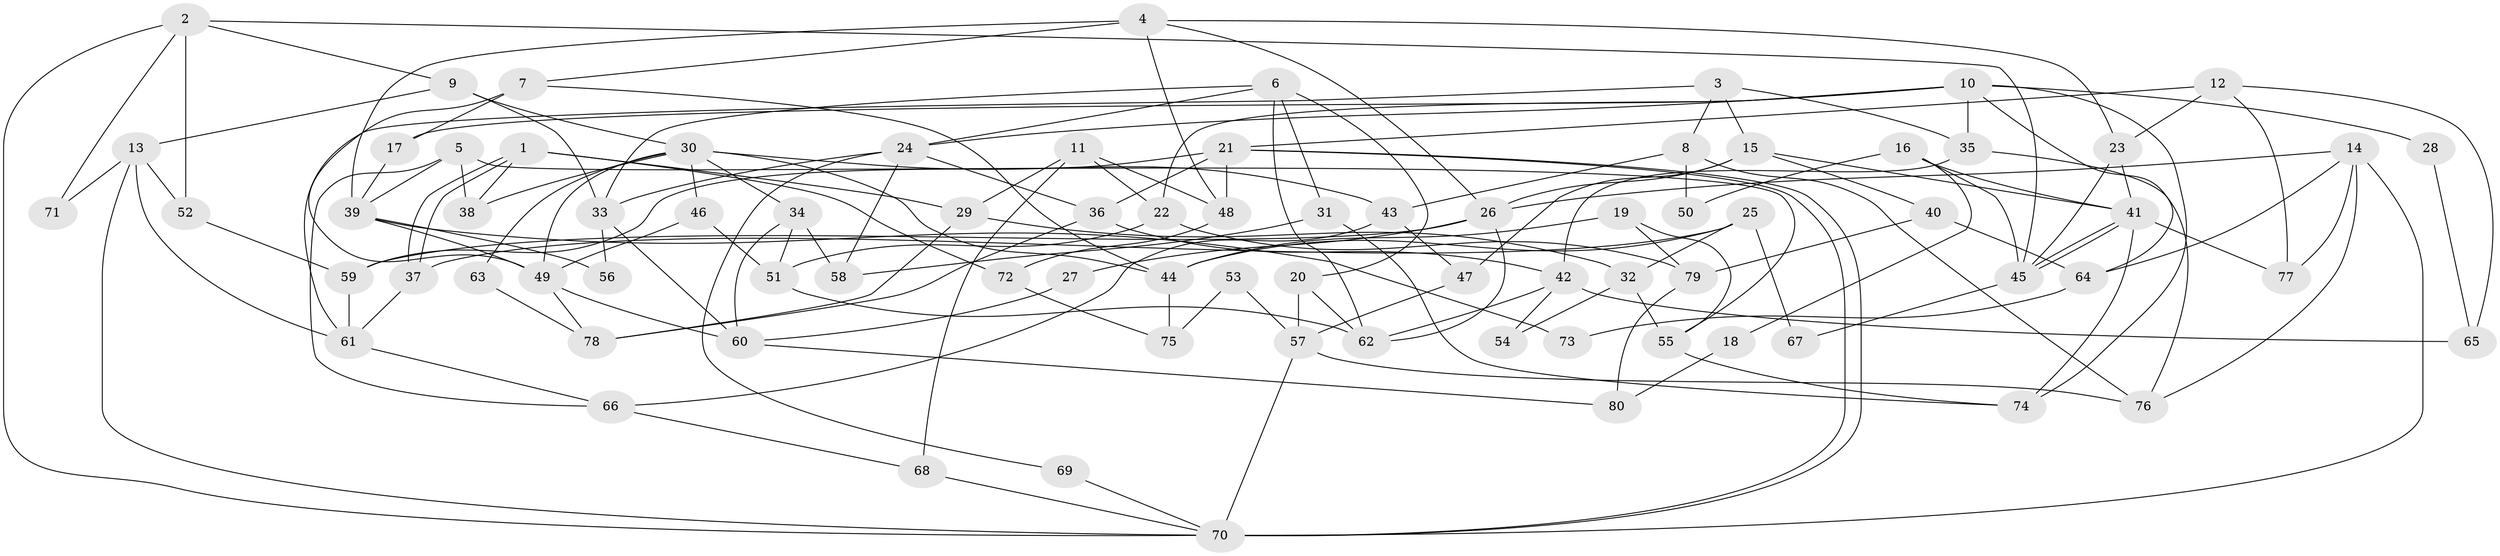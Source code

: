 // coarse degree distribution, {4: 0.0625, 3: 0.15625, 2: 0.25, 5: 0.3125, 8: 0.125, 10: 0.03125, 6: 0.03125, 11: 0.03125}
// Generated by graph-tools (version 1.1) at 2025/52/03/04/25 21:52:34]
// undirected, 80 vertices, 160 edges
graph export_dot {
graph [start="1"]
  node [color=gray90,style=filled];
  1;
  2;
  3;
  4;
  5;
  6;
  7;
  8;
  9;
  10;
  11;
  12;
  13;
  14;
  15;
  16;
  17;
  18;
  19;
  20;
  21;
  22;
  23;
  24;
  25;
  26;
  27;
  28;
  29;
  30;
  31;
  32;
  33;
  34;
  35;
  36;
  37;
  38;
  39;
  40;
  41;
  42;
  43;
  44;
  45;
  46;
  47;
  48;
  49;
  50;
  51;
  52;
  53;
  54;
  55;
  56;
  57;
  58;
  59;
  60;
  61;
  62;
  63;
  64;
  65;
  66;
  67;
  68;
  69;
  70;
  71;
  72;
  73;
  74;
  75;
  76;
  77;
  78;
  79;
  80;
  1 -- 37;
  1 -- 37;
  1 -- 29;
  1 -- 38;
  1 -- 72;
  2 -- 45;
  2 -- 70;
  2 -- 9;
  2 -- 52;
  2 -- 71;
  3 -- 8;
  3 -- 61;
  3 -- 15;
  3 -- 35;
  4 -- 26;
  4 -- 48;
  4 -- 7;
  4 -- 23;
  4 -- 39;
  5 -- 55;
  5 -- 39;
  5 -- 38;
  5 -- 66;
  6 -- 20;
  6 -- 33;
  6 -- 24;
  6 -- 31;
  6 -- 62;
  7 -- 49;
  7 -- 17;
  7 -- 44;
  8 -- 43;
  8 -- 76;
  8 -- 50;
  9 -- 30;
  9 -- 13;
  9 -- 33;
  10 -- 74;
  10 -- 17;
  10 -- 22;
  10 -- 24;
  10 -- 28;
  10 -- 35;
  10 -- 64;
  11 -- 22;
  11 -- 68;
  11 -- 29;
  11 -- 48;
  12 -- 21;
  12 -- 77;
  12 -- 23;
  12 -- 65;
  13 -- 61;
  13 -- 52;
  13 -- 70;
  13 -- 71;
  14 -- 26;
  14 -- 70;
  14 -- 64;
  14 -- 76;
  14 -- 77;
  15 -- 41;
  15 -- 26;
  15 -- 40;
  15 -- 47;
  16 -- 45;
  16 -- 41;
  16 -- 18;
  16 -- 50;
  17 -- 39;
  18 -- 80;
  19 -- 44;
  19 -- 55;
  19 -- 79;
  20 -- 57;
  20 -- 62;
  21 -- 59;
  21 -- 70;
  21 -- 70;
  21 -- 36;
  21 -- 48;
  22 -- 79;
  22 -- 51;
  23 -- 41;
  23 -- 45;
  24 -- 33;
  24 -- 36;
  24 -- 58;
  24 -- 69;
  25 -- 44;
  25 -- 37;
  25 -- 32;
  25 -- 67;
  26 -- 62;
  26 -- 27;
  26 -- 59;
  27 -- 60;
  28 -- 65;
  29 -- 78;
  29 -- 32;
  30 -- 38;
  30 -- 49;
  30 -- 34;
  30 -- 43;
  30 -- 44;
  30 -- 46;
  30 -- 63;
  31 -- 58;
  31 -- 74;
  32 -- 54;
  32 -- 55;
  33 -- 56;
  33 -- 60;
  34 -- 51;
  34 -- 58;
  34 -- 60;
  35 -- 42;
  35 -- 76;
  36 -- 42;
  36 -- 78;
  37 -- 61;
  39 -- 49;
  39 -- 56;
  39 -- 73;
  40 -- 64;
  40 -- 79;
  41 -- 45;
  41 -- 45;
  41 -- 74;
  41 -- 77;
  42 -- 54;
  42 -- 62;
  42 -- 65;
  43 -- 47;
  43 -- 66;
  44 -- 75;
  45 -- 67;
  46 -- 51;
  46 -- 49;
  47 -- 57;
  48 -- 72;
  49 -- 60;
  49 -- 78;
  51 -- 62;
  52 -- 59;
  53 -- 57;
  53 -- 75;
  55 -- 74;
  57 -- 70;
  57 -- 76;
  59 -- 61;
  60 -- 80;
  61 -- 66;
  63 -- 78;
  64 -- 73;
  66 -- 68;
  68 -- 70;
  69 -- 70;
  72 -- 75;
  79 -- 80;
}

